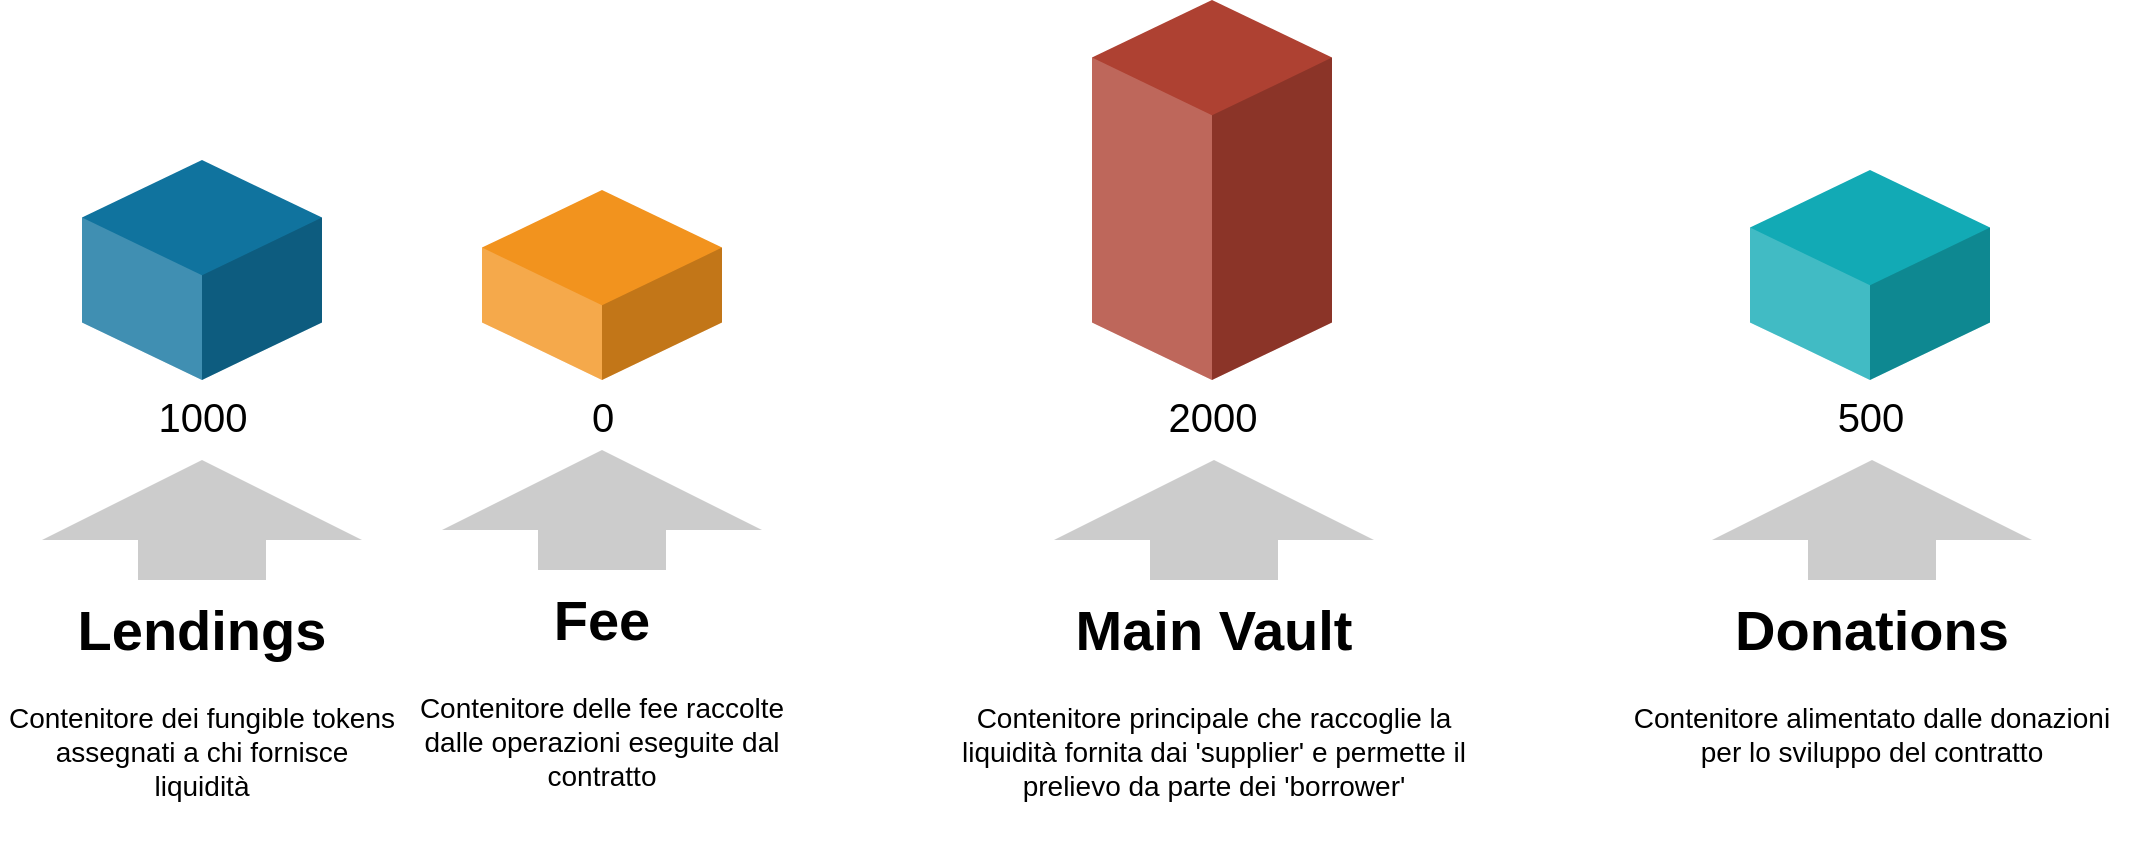 <mxfile version="22.1.21" type="device">
  <diagram name="Page-1" id="54c02804-9d69-ba3f-8aca-1021b27b8050">
    <mxGraphModel dx="1290" dy="635" grid="1" gridSize="10" guides="1" tooltips="1" connect="1" arrows="1" fold="1" page="1" pageScale="1" pageWidth="1100" pageHeight="850" background="none" math="0" shadow="0">
      <root>
        <mxCell id="0" />
        <mxCell id="1" parent="0" />
        <mxCell id="7c3a617817c5cf35-16" value="" style="html=1;shadow=0;dashed=0;align=center;verticalAlign=middle;shape=mxgraph.arrows2.arrow;dy=0.6;dx=40;direction=north;notch=0;strokeWidth=2;fillColor=#CCCCCC;fontSize=14;fontColor=#000000;strokeColor=none;" parent="1" vertex="1">
          <mxGeometry x="39" y="595" width="160" height="60" as="geometry" />
        </mxCell>
        <mxCell id="7c3a617817c5cf35-4" value="1000" style="verticalLabelPosition=bottom;verticalAlign=top;html=1;shape=mxgraph.infographic.shadedCube;isoAngle=15;fillColor=#10739E;strokeColor=none;fontFamily=Helvetica;fontSize=20;align=center;strokeWidth=2;" parent="1" vertex="1">
          <mxGeometry x="59" y="445" width="120" height="110" as="geometry" />
        </mxCell>
        <mxCell id="7c3a617817c5cf35-7" value="0" style="verticalLabelPosition=bottom;verticalAlign=top;html=1;shape=mxgraph.infographic.shadedCube;isoAngle=15;fillColor=#F2931E;strokeColor=none;fontFamily=Helvetica;fontSize=20;align=center;strokeWidth=2;" parent="1" vertex="1">
          <mxGeometry x="259" y="460" width="120" height="95" as="geometry" />
        </mxCell>
        <mxCell id="7c3a617817c5cf35-8" value="2000" style="verticalLabelPosition=bottom;verticalAlign=top;html=1;shape=mxgraph.infographic.shadedCube;isoAngle=15;fillColor=#AE4132;strokeColor=none;fontFamily=Helvetica;fontSize=20;align=center;strokeWidth=2;" parent="1" vertex="1">
          <mxGeometry x="564" y="365" width="120" height="190" as="geometry" />
        </mxCell>
        <mxCell id="7c3a617817c5cf35-10" value="500" style="verticalLabelPosition=bottom;verticalAlign=top;html=1;shape=mxgraph.infographic.shadedCube;isoAngle=15;fillColor=#12AAB5;strokeColor=none;fontFamily=Helvetica;fontSize=20;align=center;strokeWidth=2;" parent="1" vertex="1">
          <mxGeometry x="893" y="450" width="120" height="105" as="geometry" />
        </mxCell>
        <mxCell id="7c3a617817c5cf35-11" value="&lt;h1&gt;&lt;span style=&quot;background-color: initial;&quot;&gt;Lendings&lt;/span&gt;&lt;br&gt;&lt;/h1&gt;&lt;div&gt;&lt;span style=&quot;background-color: initial;&quot;&gt;Contenitore dei fungible tokens assegnati a chi fornisce liquidità&lt;/span&gt;&lt;/div&gt;" style="text;html=1;spacing=5;spacingTop=-20;whiteSpace=wrap;overflow=hidden;strokeWidth=2;fillColor=none;gradientColor=none;fontSize=14;align=center;" parent="1" vertex="1">
          <mxGeometry x="18" y="655" width="202" height="140" as="geometry" />
        </mxCell>
        <mxCell id="7c3a617817c5cf35-13" value="&lt;h1&gt;Main Vault&lt;/h1&gt;&lt;p&gt;Contenitore principale che raccoglie la liquidità fornita dai &#39;supplier&#39; e permette il prelievo da parte dei &#39;borrower&#39;&lt;/p&gt;" style="text;html=1;spacing=5;spacingTop=-20;whiteSpace=wrap;overflow=hidden;strokeWidth=2;fillColor=none;gradientColor=none;fontSize=14;align=center;" parent="1" vertex="1">
          <mxGeometry x="490" y="655" width="270" height="140" as="geometry" />
        </mxCell>
        <mxCell id="7c3a617817c5cf35-14" value="&lt;h1&gt;Donations&lt;/h1&gt;&lt;p&gt;Contenitore alimentato dalle donazioni per lo sviluppo del contratto&lt;/p&gt;" style="text;html=1;spacing=5;spacingTop=-20;whiteSpace=wrap;overflow=hidden;strokeWidth=2;fillColor=none;gradientColor=none;fontSize=14;align=center;" parent="1" vertex="1">
          <mxGeometry x="819" y="655" width="270" height="140" as="geometry" />
        </mxCell>
        <mxCell id="7c3a617817c5cf35-18" value="" style="html=1;shadow=0;dashed=0;align=center;verticalAlign=middle;shape=mxgraph.arrows2.arrow;dy=0.6;dx=40;direction=north;notch=0;strokeWidth=2;fillColor=#CCCCCC;fontSize=14;fontColor=#000000;strokeColor=none;" parent="1" vertex="1">
          <mxGeometry x="545" y="595" width="160" height="60" as="geometry" />
        </mxCell>
        <mxCell id="7c3a617817c5cf35-19" value="" style="html=1;shadow=0;dashed=0;align=center;verticalAlign=middle;shape=mxgraph.arrows2.arrow;dy=0.6;dx=40;direction=north;notch=0;strokeWidth=2;fillColor=#CCCCCC;fontSize=14;fontColor=#000000;strokeColor=none;" parent="1" vertex="1">
          <mxGeometry x="874" y="595" width="160" height="60" as="geometry" />
        </mxCell>
        <mxCell id="AOj93E6qKk-X4wnYrxzE-1" value="" style="html=1;shadow=0;dashed=0;align=center;verticalAlign=middle;shape=mxgraph.arrows2.arrow;dy=0.6;dx=40;direction=north;notch=0;strokeWidth=2;fillColor=#CCCCCC;fontSize=14;fontColor=#000000;strokeColor=none;" vertex="1" parent="1">
          <mxGeometry x="239" y="590" width="160" height="60" as="geometry" />
        </mxCell>
        <mxCell id="AOj93E6qKk-X4wnYrxzE-2" value="&lt;h1&gt;&lt;span style=&quot;background-color: initial;&quot;&gt;Fee&lt;/span&gt;&lt;br&gt;&lt;/h1&gt;&lt;div&gt;&lt;span style=&quot;background-color: initial;&quot;&gt;Contenitore delle fee raccolte dalle operazioni eseguite dal contratto&lt;/span&gt;&lt;/div&gt;" style="text;html=1;spacing=5;spacingTop=-20;whiteSpace=wrap;overflow=hidden;strokeWidth=2;fillColor=none;gradientColor=none;fontSize=14;align=center;" vertex="1" parent="1">
          <mxGeometry x="218" y="650" width="202" height="140" as="geometry" />
        </mxCell>
      </root>
    </mxGraphModel>
  </diagram>
</mxfile>
